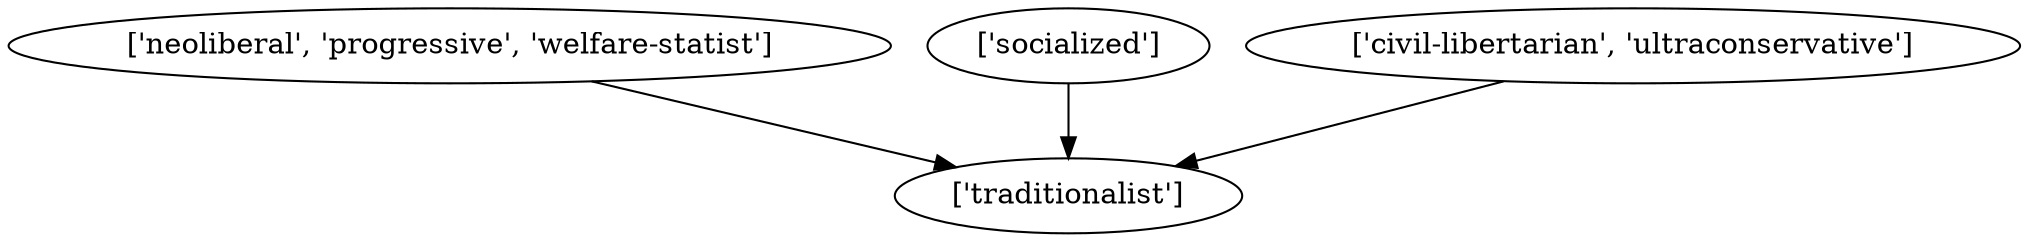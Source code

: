 strict digraph  {
	"['neoliberal', 'progressive', 'welfare-statist']" -> "['traditionalist']";
	"['socialized']" -> "['traditionalist']";
	"['civil-libertarian', 'ultraconservative']" -> "['traditionalist']";
}
